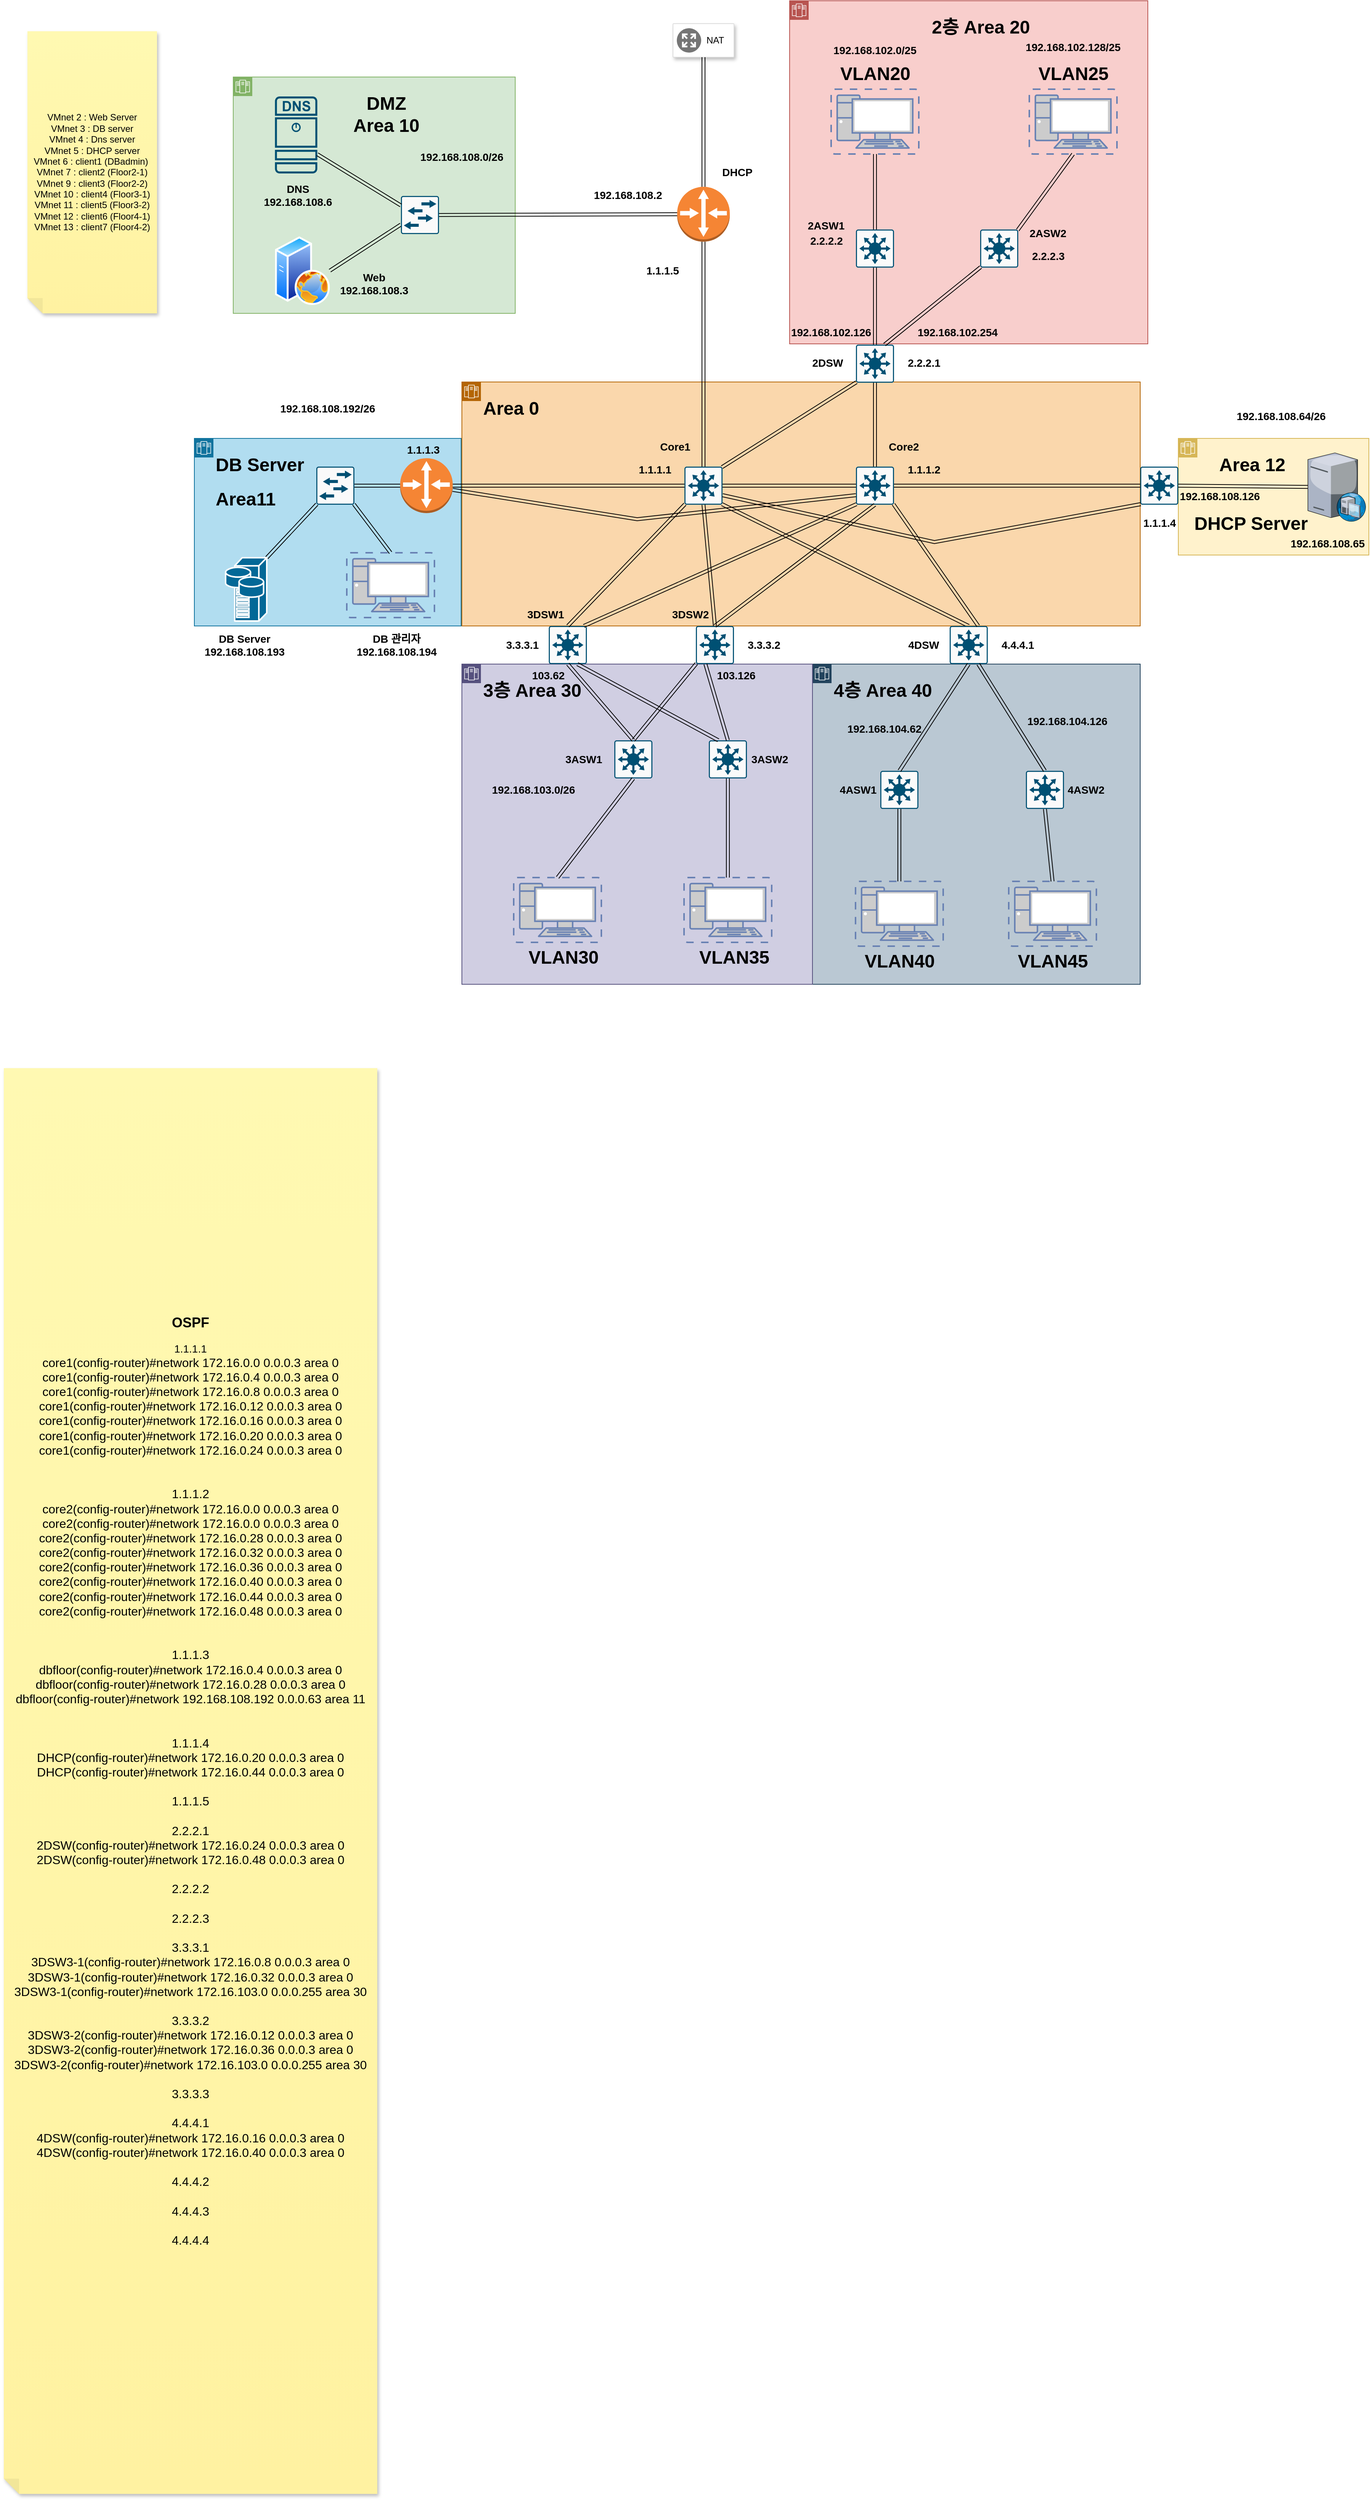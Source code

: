 <mxfile version="20.2.5" type="github">
  <diagram id="6a731a19-8d31-9384-78a2-239565b7b9f0" name="Page-1">
    <mxGraphModel dx="2489" dy="2003" grid="1" gridSize="10" guides="1" tooltips="1" connect="1" arrows="1" fold="1" page="1" pageScale="1" pageWidth="827" pageHeight="1169" background="none" math="0" shadow="0">
      <root>
        <mxCell id="0" />
        <mxCell id="1" parent="0" />
        <mxCell id="jIkq9byRrZrJ422dzcRX-2403" value="&lt;h1&gt;&amp;nbsp; &amp;nbsp; Area 12&lt;/h1&gt;" style="shape=mxgraph.ibm.box;prType=zone;fontStyle=0;verticalAlign=top;align=left;spacingLeft=32;spacingTop=4;fillColor=#fff2cc;rounded=0;whiteSpace=wrap;html=1;strokeColor=#d6b656;strokeWidth=1;dashed=0;container=1;spacing=-4;collapsible=0;expand=0;recursiveResize=0;" parent="1" vertex="1">
          <mxGeometry x="1530" y="494" width="250" height="153" as="geometry" />
        </mxCell>
        <mxCell id="jIkq9byRrZrJ422dzcRX-2371" value="" style="verticalLabelPosition=bottom;sketch=0;aspect=fixed;html=1;verticalAlign=top;strokeColor=none;align=center;outlineConnect=0;shape=mxgraph.citrix.dhcp_server;" parent="jIkq9byRrZrJ422dzcRX-2403" vertex="1">
          <mxGeometry x="170" y="19" width="76" height="90" as="geometry" />
        </mxCell>
        <mxCell id="jIkq9byRrZrJ422dzcRX-2415" value="DHCP Server" style="text;strokeColor=none;fillColor=none;html=1;fontSize=24;fontStyle=1;verticalAlign=middle;align=center;" parent="jIkq9byRrZrJ422dzcRX-2403" vertex="1">
          <mxGeometry x="10" y="92" width="170" height="40" as="geometry" />
        </mxCell>
        <mxCell id="jIkq9byRrZrJ422dzcRX-2454" value="&lt;b&gt;&lt;font style=&quot;font-size: 14px;&quot;&gt;192.168.108.65&lt;/font&gt;&lt;/b&gt;" style="text;html=1;strokeColor=none;fillColor=none;align=center;verticalAlign=middle;whiteSpace=wrap;rounded=0;" parent="jIkq9byRrZrJ422dzcRX-2403" vertex="1">
          <mxGeometry x="146" y="123" width="100" height="30" as="geometry" />
        </mxCell>
        <mxCell id="jIkq9byRrZrJ422dzcRX-2463" value="&lt;b&gt;&lt;font style=&quot;font-size: 14px;&quot;&gt;192.168.108.126&lt;/font&gt;&lt;/b&gt;" style="text;html=1;strokeColor=none;fillColor=none;align=center;verticalAlign=middle;whiteSpace=wrap;rounded=0;" parent="jIkq9byRrZrJ422dzcRX-2403" vertex="1">
          <mxGeometry y="61" width="108.5" height="30" as="geometry" />
        </mxCell>
        <mxCell id="jIkq9byRrZrJ422dzcRX-2401" value="&lt;h1&gt;Area 0&lt;/h1&gt;" style="shape=mxgraph.ibm.box;prType=zone;fontStyle=0;verticalAlign=top;align=left;spacingLeft=32;spacingTop=4;fillColor=#fad7ac;rounded=0;whiteSpace=wrap;html=1;strokeWidth=1;dashed=0;container=1;spacing=-4;collapsible=0;expand=0;recursiveResize=0;strokeColor=#b46504;" parent="1" vertex="1">
          <mxGeometry x="590" y="420" width="890" height="320" as="geometry" />
        </mxCell>
        <mxCell id="jIkq9byRrZrJ422dzcRX-2330" value="" style="sketch=0;points=[[0.015,0.015,0],[0.985,0.015,0],[0.985,0.985,0],[0.015,0.985,0],[0.25,0,0],[0.5,0,0],[0.75,0,0],[1,0.25,0],[1,0.5,0],[1,0.75,0],[0.75,1,0],[0.5,1,0],[0.25,1,0],[0,0.75,0],[0,0.5,0],[0,0.25,0]];verticalLabelPosition=bottom;html=1;verticalAlign=top;aspect=fixed;align=center;pointerEvents=1;shape=mxgraph.cisco19.rect;prIcon=l3_switch;fillColor=#FAFAFA;strokeColor=#005073;" parent="jIkq9byRrZrJ422dzcRX-2401" vertex="1">
          <mxGeometry x="517" y="111" width="50" height="50" as="geometry" />
        </mxCell>
        <mxCell id="jIkq9byRrZrJ422dzcRX-2329" value="" style="sketch=0;points=[[0.015,0.015,0],[0.985,0.015,0],[0.985,0.985,0],[0.015,0.985,0],[0.25,0,0],[0.5,0,0],[0.75,0,0],[1,0.25,0],[1,0.5,0],[1,0.75,0],[0.75,1,0],[0.5,1,0],[0.25,1,0],[0,0.75,0],[0,0.5,0],[0,0.25,0]];verticalLabelPosition=bottom;html=1;verticalAlign=top;aspect=fixed;align=center;pointerEvents=1;shape=mxgraph.cisco19.rect;prIcon=l3_switch;fillColor=#FAFAFA;strokeColor=#005073;" parent="jIkq9byRrZrJ422dzcRX-2401" vertex="1">
          <mxGeometry x="292" y="111" width="50" height="50" as="geometry" />
        </mxCell>
        <mxCell id="jIkq9byRrZrJ422dzcRX-2344" value="" style="shape=link;html=1;rounded=0;exitX=1;exitY=0.5;exitDx=0;exitDy=0;exitPerimeter=0;entryX=0;entryY=0.5;entryDx=0;entryDy=0;entryPerimeter=0;" parent="jIkq9byRrZrJ422dzcRX-2401" source="jIkq9byRrZrJ422dzcRX-2329" target="jIkq9byRrZrJ422dzcRX-2330" edge="1">
          <mxGeometry width="100" relative="1" as="geometry">
            <mxPoint x="347.5" y="-20" as="sourcePoint" />
            <mxPoint x="348" y="-107.0" as="targetPoint" />
          </mxGeometry>
        </mxCell>
        <mxCell id="iJk9jmBaomr-SxnrDH5_-5" value="&lt;b&gt;&lt;font style=&quot;font-size: 14px;&quot;&gt;1.1.1.1&lt;/font&gt;&lt;/b&gt;" style="text;html=1;strokeColor=none;fillColor=none;align=center;verticalAlign=middle;whiteSpace=wrap;rounded=0;" parent="jIkq9byRrZrJ422dzcRX-2401" vertex="1">
          <mxGeometry x="213.5" y="100" width="78.5" height="30" as="geometry" />
        </mxCell>
        <mxCell id="iJk9jmBaomr-SxnrDH5_-6" value="&lt;span style=&quot;font-size: 14px;&quot;&gt;&lt;b&gt;1.1.1.2&lt;/b&gt;&lt;/span&gt;" style="text;html=1;strokeColor=none;fillColor=none;align=center;verticalAlign=middle;whiteSpace=wrap;rounded=0;" parent="jIkq9byRrZrJ422dzcRX-2401" vertex="1">
          <mxGeometry x="567" y="100" width="78.5" height="30" as="geometry" />
        </mxCell>
        <mxCell id="iJk9jmBaomr-SxnrDH5_-45" value="&lt;b&gt;&lt;font style=&quot;font-size: 14px;&quot;&gt;Core1&lt;/font&gt;&lt;/b&gt;" style="text;html=1;strokeColor=none;fillColor=none;align=center;verticalAlign=middle;whiteSpace=wrap;rounded=0;" parent="jIkq9byRrZrJ422dzcRX-2401" vertex="1">
          <mxGeometry x="250" y="70" width="60" height="30" as="geometry" />
        </mxCell>
        <mxCell id="iJk9jmBaomr-SxnrDH5_-46" value="&lt;b&gt;&lt;font style=&quot;font-size: 14px;&quot;&gt;Core2&lt;/font&gt;&lt;/b&gt;" style="text;html=1;strokeColor=none;fillColor=none;align=center;verticalAlign=middle;whiteSpace=wrap;rounded=0;" parent="jIkq9byRrZrJ422dzcRX-2401" vertex="1">
          <mxGeometry x="550" y="70" width="60" height="30" as="geometry" />
        </mxCell>
        <mxCell id="iJk9jmBaomr-SxnrDH5_-42" value="&lt;b&gt;&lt;font style=&quot;font-size: 14px;&quot;&gt;3DSW1&lt;/font&gt;&lt;/b&gt;" style="text;html=1;strokeColor=none;fillColor=none;align=center;verticalAlign=middle;whiteSpace=wrap;rounded=0;" parent="jIkq9byRrZrJ422dzcRX-2401" vertex="1">
          <mxGeometry x="80" y="290" width="60" height="30" as="geometry" />
        </mxCell>
        <mxCell id="iJk9jmBaomr-SxnrDH5_-43" value="&lt;b&gt;&lt;font style=&quot;font-size: 14px;&quot;&gt;3DSW2&lt;/font&gt;&lt;/b&gt;" style="text;html=1;strokeColor=none;fillColor=none;align=center;verticalAlign=middle;whiteSpace=wrap;rounded=0;" parent="jIkq9byRrZrJ422dzcRX-2401" vertex="1">
          <mxGeometry x="270" y="290" width="60" height="30" as="geometry" />
        </mxCell>
        <mxCell id="jIkq9byRrZrJ422dzcRX-2398" value="&lt;h1&gt;4층 Area 40&lt;/h1&gt;" style="shape=mxgraph.ibm.box;prType=zone;fontStyle=0;verticalAlign=top;align=left;spacingLeft=32;spacingTop=4;fillColor=#bac8d3;rounded=0;whiteSpace=wrap;html=1;strokeColor=#23445d;strokeWidth=1;dashed=0;container=1;spacing=-4;collapsible=0;expand=0;recursiveResize=0;" parent="1" vertex="1">
          <mxGeometry x="1050" y="790" width="430" height="420" as="geometry" />
        </mxCell>
        <mxCell id="jIkq9byRrZrJ422dzcRX-2384" value="" style="shape=link;html=1;rounded=0;exitX=0.5;exitY=1;exitDx=0;exitDy=0;exitPerimeter=0;entryX=0.5;entryY=0;entryDx=0;entryDy=0;entryPerimeter=0;" parent="jIkq9byRrZrJ422dzcRX-2398" source="jIkq9byRrZrJ422dzcRX-2443" target="jIkq9byRrZrJ422dzcRX-2422" edge="1">
          <mxGeometry width="100" relative="1" as="geometry">
            <mxPoint x="114.0" y="245.0" as="sourcePoint" />
            <mxPoint x="107.594" y="279" as="targetPoint" />
          </mxGeometry>
        </mxCell>
        <mxCell id="jIkq9byRrZrJ422dzcRX-2388" value="" style="shape=link;html=1;rounded=0;exitX=0.5;exitY=1;exitDx=0;exitDy=0;exitPerimeter=0;entryX=0.5;entryY=0;entryDx=0;entryDy=0;entryPerimeter=0;" parent="jIkq9byRrZrJ422dzcRX-2398" source="jIkq9byRrZrJ422dzcRX-2444" target="jIkq9byRrZrJ422dzcRX-2424" edge="1">
          <mxGeometry width="100" relative="1" as="geometry">
            <mxPoint x="315" y="245.0" as="sourcePoint" />
            <mxPoint x="326.826" y="279" as="targetPoint" />
          </mxGeometry>
        </mxCell>
        <mxCell id="jIkq9byRrZrJ422dzcRX-2411" value="VLAN40" style="text;strokeColor=none;fillColor=none;html=1;fontSize=24;fontStyle=1;verticalAlign=middle;align=center;" parent="jIkq9byRrZrJ422dzcRX-2398" vertex="1">
          <mxGeometry x="64" y="370" width="100" height="40" as="geometry" />
        </mxCell>
        <mxCell id="jIkq9byRrZrJ422dzcRX-2412" value="VLAN45" style="text;strokeColor=none;fillColor=none;html=1;fontSize=24;fontStyle=1;verticalAlign=middle;align=center;" parent="jIkq9byRrZrJ422dzcRX-2398" vertex="1">
          <mxGeometry x="265" y="370" width="100" height="40" as="geometry" />
        </mxCell>
        <mxCell id="jIkq9byRrZrJ422dzcRX-2422" value="" style="fontColor=#0066CC;verticalAlign=top;verticalLabelPosition=bottom;labelPosition=center;align=center;html=1;outlineConnect=0;fillColor=#CCCCCC;strokeColor=#6881B3;gradientColor=none;gradientDirection=north;strokeWidth=2;shape=mxgraph.networks.virtual_pc;fontSize=14;" parent="jIkq9byRrZrJ422dzcRX-2398" vertex="1">
          <mxGeometry x="56.5" y="285" width="115" height="85" as="geometry" />
        </mxCell>
        <mxCell id="jIkq9byRrZrJ422dzcRX-2424" value="" style="fontColor=#0066CC;verticalAlign=top;verticalLabelPosition=bottom;labelPosition=center;align=center;html=1;outlineConnect=0;fillColor=#CCCCCC;strokeColor=#6881B3;gradientColor=none;gradientDirection=north;strokeWidth=2;shape=mxgraph.networks.virtual_pc;fontSize=14;" parent="jIkq9byRrZrJ422dzcRX-2398" vertex="1">
          <mxGeometry x="257.5" y="285" width="115" height="85" as="geometry" />
        </mxCell>
        <mxCell id="jIkq9byRrZrJ422dzcRX-2443" value="" style="sketch=0;points=[[0.015,0.015,0],[0.985,0.015,0],[0.985,0.985,0],[0.015,0.985,0],[0.25,0,0],[0.5,0,0],[0.75,0,0],[1,0.25,0],[1,0.5,0],[1,0.75,0],[0.75,1,0],[0.5,1,0],[0.25,1,0],[0,0.75,0],[0,0.5,0],[0,0.25,0]];verticalLabelPosition=bottom;html=1;verticalAlign=top;aspect=fixed;align=center;pointerEvents=1;shape=mxgraph.cisco19.rect;prIcon=l3_switch;fillColor=#FAFAFA;strokeColor=#005073;" parent="jIkq9byRrZrJ422dzcRX-2398" vertex="1">
          <mxGeometry x="89" y="140" width="50" height="50" as="geometry" />
        </mxCell>
        <mxCell id="jIkq9byRrZrJ422dzcRX-2444" value="" style="sketch=0;points=[[0.015,0.015,0],[0.985,0.015,0],[0.985,0.985,0],[0.015,0.985,0],[0.25,0,0],[0.5,0,0],[0.75,0,0],[1,0.25,0],[1,0.5,0],[1,0.75,0],[0.75,1,0],[0.5,1,0],[0.25,1,0],[0,0.75,0],[0,0.5,0],[0,0.25,0]];verticalLabelPosition=bottom;html=1;verticalAlign=top;aspect=fixed;align=center;pointerEvents=1;shape=mxgraph.cisco19.rect;prIcon=l3_switch;fillColor=#FAFAFA;strokeColor=#005073;" parent="jIkq9byRrZrJ422dzcRX-2398" vertex="1">
          <mxGeometry x="280" y="140" width="50" height="50" as="geometry" />
        </mxCell>
        <mxCell id="jIkq9byRrZrJ422dzcRX-2457" value="&lt;b&gt;&lt;font style=&quot;font-size: 14px;&quot;&gt;192.168.104.62&lt;/font&gt;&lt;/b&gt;" style="text;html=1;strokeColor=none;fillColor=none;align=center;verticalAlign=middle;whiteSpace=wrap;rounded=0;" parent="jIkq9byRrZrJ422dzcRX-2398" vertex="1">
          <mxGeometry x="40" y="70" width="108.5" height="30" as="geometry" />
        </mxCell>
        <mxCell id="jIkq9byRrZrJ422dzcRX-2458" value="&lt;b&gt;&lt;font style=&quot;font-size: 14px;&quot;&gt;192.168.104.126&lt;/font&gt;&lt;/b&gt;" style="text;html=1;strokeColor=none;fillColor=none;align=center;verticalAlign=middle;whiteSpace=wrap;rounded=0;" parent="jIkq9byRrZrJ422dzcRX-2398" vertex="1">
          <mxGeometry x="280" y="60" width="108.5" height="30" as="geometry" />
        </mxCell>
        <mxCell id="iJk9jmBaomr-SxnrDH5_-37" value="&lt;b&gt;&lt;font style=&quot;font-size: 14px;&quot;&gt;4ASW1&lt;/font&gt;&lt;/b&gt;" style="text;html=1;strokeColor=none;fillColor=none;align=center;verticalAlign=middle;whiteSpace=wrap;rounded=0;" parent="jIkq9byRrZrJ422dzcRX-2398" vertex="1">
          <mxGeometry x="30" y="150" width="60" height="30" as="geometry" />
        </mxCell>
        <mxCell id="iJk9jmBaomr-SxnrDH5_-38" value="&lt;b&gt;&lt;font style=&quot;font-size: 14px;&quot;&gt;4ASW2&lt;/font&gt;&lt;/b&gt;" style="text;html=1;strokeColor=none;fillColor=none;align=center;verticalAlign=middle;whiteSpace=wrap;rounded=0;" parent="jIkq9byRrZrJ422dzcRX-2398" vertex="1">
          <mxGeometry x="328.5" y="150" width="60" height="30" as="geometry" />
        </mxCell>
        <mxCell id="jIkq9byRrZrJ422dzcRX-2396" value="&lt;h1&gt;DB Server&amp;nbsp;&lt;/h1&gt;&lt;h1&gt;Area11&lt;/h1&gt;" style="shape=mxgraph.ibm.box;prType=zone;fontStyle=0;verticalAlign=top;align=left;spacingLeft=32;spacingTop=4;fillColor=#b1ddf0;rounded=0;whiteSpace=wrap;html=1;strokeColor=#10739e;strokeWidth=1;dashed=0;container=1;spacing=-4;collapsible=0;expand=0;recursiveResize=0;" parent="1" vertex="1">
          <mxGeometry x="239" y="494" width="350" height="246" as="geometry" />
        </mxCell>
        <mxCell id="jIkq9byRrZrJ422dzcRX-2379" value="" style="sketch=0;points=[[0.015,0.015,0],[0.985,0.015,0],[0.985,0.985,0],[0.015,0.985,0],[0.25,0,0],[0.5,0,0],[0.75,0,0],[1,0.25,0],[1,0.5,0],[1,0.75,0],[0.75,1,0],[0.5,1,0],[0.25,1,0],[0,0.75,0],[0,0.5,0],[0,0.25,0]];verticalLabelPosition=bottom;html=1;verticalAlign=top;aspect=fixed;align=center;pointerEvents=1;shape=mxgraph.cisco19.rect;prIcon=l2_switch;fillColor=#FAFAFA;strokeColor=#005073;" parent="jIkq9byRrZrJ422dzcRX-2396" vertex="1">
          <mxGeometry x="160" y="37" width="50" height="50" as="geometry" />
        </mxCell>
        <mxCell id="jIkq9byRrZrJ422dzcRX-2370" value="" style="shape=link;html=1;rounded=0;exitX=0.5;exitY=0;exitDx=0;exitDy=0;exitPerimeter=0;entryX=0.985;entryY=0.985;entryDx=0;entryDy=0;entryPerimeter=0;" parent="jIkq9byRrZrJ422dzcRX-2396" source="jIkq9byRrZrJ422dzcRX-2419" target="jIkq9byRrZrJ422dzcRX-2379" edge="1">
          <mxGeometry width="100" relative="1" as="geometry">
            <mxPoint x="259" y="147" as="sourcePoint" />
            <mxPoint x="222.647" y="87" as="targetPoint" />
          </mxGeometry>
        </mxCell>
        <mxCell id="jIkq9byRrZrJ422dzcRX-2417" value="" style="outlineConnect=0;dashed=0;verticalLabelPosition=bottom;verticalAlign=top;align=center;html=1;shape=mxgraph.aws3.router;fillColor=#F58534;gradientColor=none;fontSize=14;" parent="jIkq9byRrZrJ422dzcRX-2396" vertex="1">
          <mxGeometry x="270" y="26" width="69" height="72" as="geometry" />
        </mxCell>
        <mxCell id="jIkq9byRrZrJ422dzcRX-2418" value="" style="shape=link;html=1;rounded=0;fontSize=14;exitX=1;exitY=0.5;exitDx=0;exitDy=0;exitPerimeter=0;entryX=0;entryY=0.5;entryDx=0;entryDy=0;entryPerimeter=0;" parent="jIkq9byRrZrJ422dzcRX-2396" source="jIkq9byRrZrJ422dzcRX-2379" target="jIkq9byRrZrJ422dzcRX-2417" edge="1">
          <mxGeometry width="100" relative="1" as="geometry">
            <mxPoint x="200" y="74" as="sourcePoint" />
            <mxPoint x="300" y="74" as="targetPoint" />
          </mxGeometry>
        </mxCell>
        <mxCell id="jIkq9byRrZrJ422dzcRX-2419" value="" style="fontColor=#0066CC;verticalAlign=top;verticalLabelPosition=bottom;labelPosition=center;align=center;html=1;outlineConnect=0;fillColor=#CCCCCC;strokeColor=#6881B3;gradientColor=none;gradientDirection=north;strokeWidth=2;shape=mxgraph.networks.virtual_pc;fontSize=14;" parent="jIkq9byRrZrJ422dzcRX-2396" vertex="1">
          <mxGeometry x="200" y="150" width="115" height="85" as="geometry" />
        </mxCell>
        <mxCell id="iJk9jmBaomr-SxnrDH5_-18" value="&lt;span style=&quot;font-size: 14px;&quot;&gt;&lt;b&gt;1.1.1.3&lt;/b&gt;&lt;/span&gt;" style="text;html=1;strokeColor=none;fillColor=none;align=center;verticalAlign=middle;whiteSpace=wrap;rounded=0;" parent="jIkq9byRrZrJ422dzcRX-2396" vertex="1">
          <mxGeometry x="260.5" width="78.5" height="30" as="geometry" />
        </mxCell>
        <mxCell id="jIkq9byRrZrJ422dzcRX-2395" value="&lt;h1&gt;3층 Area 30&lt;/h1&gt;" style="shape=mxgraph.ibm.box;prType=zone;fontStyle=0;verticalAlign=top;align=left;spacingLeft=32;spacingTop=4;fillColor=#d0cee2;rounded=0;whiteSpace=wrap;html=1;strokeColor=#56517e;strokeWidth=1;dashed=0;container=1;spacing=-4;collapsible=0;expand=0;recursiveResize=0;" parent="1" vertex="1">
          <mxGeometry x="590" y="790" width="460" height="420" as="geometry" />
        </mxCell>
        <mxCell id="jIkq9byRrZrJ422dzcRX-2409" value="VLAN30" style="text;strokeColor=none;fillColor=none;html=1;fontSize=24;fontStyle=1;verticalAlign=middle;align=center;" parent="jIkq9byRrZrJ422dzcRX-2395" vertex="1">
          <mxGeometry x="83" y="365" width="100" height="40" as="geometry" />
        </mxCell>
        <mxCell id="jIkq9byRrZrJ422dzcRX-2420" value="" style="fontColor=#0066CC;verticalAlign=top;verticalLabelPosition=bottom;labelPosition=center;align=center;html=1;outlineConnect=0;fillColor=#CCCCCC;strokeColor=#6881B3;gradientColor=none;gradientDirection=north;strokeWidth=2;shape=mxgraph.networks.virtual_pc;fontSize=14;" parent="jIkq9byRrZrJ422dzcRX-2395" vertex="1">
          <mxGeometry x="68" y="280" width="115" height="85" as="geometry" />
        </mxCell>
        <mxCell id="jIkq9byRrZrJ422dzcRX-2421" value="" style="fontColor=#0066CC;verticalAlign=top;verticalLabelPosition=bottom;labelPosition=center;align=center;html=1;outlineConnect=0;fillColor=#CCCCCC;strokeColor=#6881B3;gradientColor=none;gradientDirection=north;strokeWidth=2;shape=mxgraph.networks.virtual_pc;fontSize=14;" parent="jIkq9byRrZrJ422dzcRX-2395" vertex="1">
          <mxGeometry x="291.5" y="280" width="115" height="85" as="geometry" />
        </mxCell>
        <mxCell id="iJk9jmBaomr-SxnrDH5_-27" value="" style="sketch=0;points=[[0.015,0.015,0],[0.985,0.015,0],[0.985,0.985,0],[0.015,0.985,0],[0.25,0,0],[0.5,0,0],[0.75,0,0],[1,0.25,0],[1,0.5,0],[1,0.75,0],[0.75,1,0],[0.5,1,0],[0.25,1,0],[0,0.75,0],[0,0.5,0],[0,0.25,0]];verticalLabelPosition=bottom;html=1;verticalAlign=top;aspect=fixed;align=center;pointerEvents=1;shape=mxgraph.cisco19.rect;prIcon=l3_switch;fillColor=#FAFAFA;strokeColor=#005073;" parent="jIkq9byRrZrJ422dzcRX-2395" vertex="1">
          <mxGeometry x="324" y="100" width="50" height="50" as="geometry" />
        </mxCell>
        <mxCell id="iJk9jmBaomr-SxnrDH5_-26" value="" style="sketch=0;points=[[0.015,0.015,0],[0.985,0.015,0],[0.985,0.985,0],[0.015,0.985,0],[0.25,0,0],[0.5,0,0],[0.75,0,0],[1,0.25,0],[1,0.5,0],[1,0.75,0],[0.75,1,0],[0.5,1,0],[0.25,1,0],[0,0.75,0],[0,0.5,0],[0,0.25,0]];verticalLabelPosition=bottom;html=1;verticalAlign=top;aspect=fixed;align=center;pointerEvents=1;shape=mxgraph.cisco19.rect;prIcon=l3_switch;fillColor=#FAFAFA;strokeColor=#005073;" parent="jIkq9byRrZrJ422dzcRX-2395" vertex="1">
          <mxGeometry x="200" y="100" width="50" height="50" as="geometry" />
        </mxCell>
        <mxCell id="jIkq9byRrZrJ422dzcRX-2359" value="" style="shape=link;html=1;rounded=0;exitX=0.5;exitY=0;exitDx=0;exitDy=0;exitPerimeter=0;entryX=0.5;entryY=1;entryDx=0;entryDy=0;entryPerimeter=0;" parent="jIkq9byRrZrJ422dzcRX-2395" source="jIkq9byRrZrJ422dzcRX-2420" target="iJk9jmBaomr-SxnrDH5_-26" edge="1">
          <mxGeometry width="100" relative="1" as="geometry">
            <mxPoint x="126" y="290" as="sourcePoint" />
            <mxPoint x="225" y="109" as="targetPoint" />
          </mxGeometry>
        </mxCell>
        <mxCell id="jIkq9byRrZrJ422dzcRX-2360" value="" style="shape=link;html=1;rounded=0;exitX=0.5;exitY=1;exitDx=0;exitDy=0;exitPerimeter=0;entryX=0.5;entryY=0;entryDx=0;entryDy=0;entryPerimeter=0;" parent="jIkq9byRrZrJ422dzcRX-2395" source="iJk9jmBaomr-SxnrDH5_-27" target="jIkq9byRrZrJ422dzcRX-2421" edge="1">
          <mxGeometry width="100" relative="1" as="geometry">
            <mxPoint x="273.25" y="109.25" as="sourcePoint" />
            <mxPoint x="349" y="279" as="targetPoint" />
          </mxGeometry>
        </mxCell>
        <mxCell id="iJk9jmBaomr-SxnrDH5_-34" value="VLAN35" style="text;strokeColor=none;fillColor=none;html=1;fontSize=24;fontStyle=1;verticalAlign=middle;align=center;" parent="jIkq9byRrZrJ422dzcRX-2395" vertex="1">
          <mxGeometry x="306.5" y="365" width="100" height="40" as="geometry" />
        </mxCell>
        <mxCell id="iJk9jmBaomr-SxnrDH5_-35" value="&lt;b&gt;&lt;font style=&quot;font-size: 14px;&quot;&gt;3ASW1&lt;/font&gt;&lt;/b&gt;" style="text;html=1;strokeColor=none;fillColor=none;align=center;verticalAlign=middle;whiteSpace=wrap;rounded=0;" parent="jIkq9byRrZrJ422dzcRX-2395" vertex="1">
          <mxGeometry x="130" y="110" width="60" height="30" as="geometry" />
        </mxCell>
        <mxCell id="iJk9jmBaomr-SxnrDH5_-36" value="&lt;b&gt;&lt;font style=&quot;font-size: 14px;&quot;&gt;3ASW2&lt;/font&gt;&lt;/b&gt;" style="text;html=1;strokeColor=none;fillColor=none;align=center;verticalAlign=middle;whiteSpace=wrap;rounded=0;" parent="jIkq9byRrZrJ422dzcRX-2395" vertex="1">
          <mxGeometry x="374" y="110" width="60" height="30" as="geometry" />
        </mxCell>
        <mxCell id="iJk9jmBaomr-SxnrDH5_-47" value="&lt;b&gt;&lt;font style=&quot;font-size: 14px;&quot;&gt;192.168.103.0/26&lt;/font&gt;&lt;/b&gt;" style="text;html=1;strokeColor=none;fillColor=none;align=center;verticalAlign=middle;whiteSpace=wrap;rounded=0;" parent="jIkq9byRrZrJ422dzcRX-2395" vertex="1">
          <mxGeometry x="40" y="150" width="107.5" height="30" as="geometry" />
        </mxCell>
        <mxCell id="iJk9jmBaomr-SxnrDH5_-48" value="&lt;b&gt;&lt;font style=&quot;font-size: 14px;&quot;&gt;103.126&lt;/font&gt;&lt;/b&gt;" style="text;html=1;strokeColor=none;fillColor=none;align=center;verticalAlign=middle;whiteSpace=wrap;rounded=0;" parent="jIkq9byRrZrJ422dzcRX-2395" vertex="1">
          <mxGeometry x="330" width="60" height="30" as="geometry" />
        </mxCell>
        <mxCell id="L66bLBJ2XIB_75EJAJV2-5" value="&lt;b&gt;&lt;font style=&quot;font-size: 14px;&quot;&gt;103.62&lt;/font&gt;&lt;/b&gt;" style="text;html=1;strokeColor=none;fillColor=none;align=center;verticalAlign=middle;whiteSpace=wrap;rounded=0;" parent="jIkq9byRrZrJ422dzcRX-2395" vertex="1">
          <mxGeometry x="90" width="46.75" height="30" as="geometry" />
        </mxCell>
        <mxCell id="jIkq9byRrZrJ422dzcRX-2394" value="&lt;h1&gt;2층 Area 20&lt;/h1&gt;" style="shape=mxgraph.ibm.box;prType=zone;fontStyle=0;verticalAlign=top;align=center;spacingLeft=32;spacingTop=4;fillColor=#f8cecc;rounded=0;whiteSpace=wrap;html=1;strokeColor=#b85450;strokeWidth=1;dashed=0;container=1;spacing=-4;collapsible=0;expand=0;recursiveResize=0;" parent="1" vertex="1">
          <mxGeometry x="1020" y="-80" width="470" height="450" as="geometry" />
        </mxCell>
        <mxCell id="jIkq9byRrZrJ422dzcRX-2405" value="VLAN20" style="text;strokeColor=none;fillColor=none;html=1;fontSize=24;fontStyle=1;verticalAlign=middle;align=center;" parent="jIkq9byRrZrJ422dzcRX-2394" vertex="1">
          <mxGeometry x="62" y="76" width="100" height="40" as="geometry" />
        </mxCell>
        <mxCell id="jIkq9byRrZrJ422dzcRX-2408" value="VLAN25" style="text;strokeColor=none;fillColor=none;html=1;fontSize=24;fontStyle=1;verticalAlign=middle;align=center;" parent="jIkq9byRrZrJ422dzcRX-2394" vertex="1">
          <mxGeometry x="322" y="76" width="100" height="40" as="geometry" />
        </mxCell>
        <mxCell id="jIkq9byRrZrJ422dzcRX-2425" value="" style="fontColor=#0066CC;verticalAlign=top;verticalLabelPosition=bottom;labelPosition=center;align=center;html=1;outlineConnect=0;fillColor=#CCCCCC;strokeColor=#6881B3;gradientColor=none;gradientDirection=north;strokeWidth=2;shape=mxgraph.networks.virtual_pc;fontSize=14;" parent="jIkq9byRrZrJ422dzcRX-2394" vertex="1">
          <mxGeometry x="54.5" y="116" width="115" height="85" as="geometry" />
        </mxCell>
        <mxCell id="jIkq9byRrZrJ422dzcRX-2428" value="" style="fontColor=#0066CC;verticalAlign=top;verticalLabelPosition=bottom;labelPosition=center;align=center;html=1;outlineConnect=0;fillColor=#CCCCCC;strokeColor=#6881B3;gradientColor=none;gradientDirection=north;strokeWidth=2;shape=mxgraph.networks.virtual_pc;fontSize=14;" parent="jIkq9byRrZrJ422dzcRX-2394" vertex="1">
          <mxGeometry x="314.5" y="116" width="115" height="85" as="geometry" />
        </mxCell>
        <mxCell id="jIkq9byRrZrJ422dzcRX-2438" value="" style="sketch=0;points=[[0.015,0.015,0],[0.985,0.015,0],[0.985,0.985,0],[0.015,0.985,0],[0.25,0,0],[0.5,0,0],[0.75,0,0],[1,0.25,0],[1,0.5,0],[1,0.75,0],[0.75,1,0],[0.5,1,0],[0.25,1,0],[0,0.75,0],[0,0.5,0],[0,0.25,0]];verticalLabelPosition=bottom;html=1;verticalAlign=top;aspect=fixed;align=center;pointerEvents=1;shape=mxgraph.cisco19.rect;prIcon=l3_switch;fillColor=#FAFAFA;strokeColor=#005073;" parent="jIkq9byRrZrJ422dzcRX-2394" vertex="1">
          <mxGeometry x="87" y="300" width="50" height="50" as="geometry" />
        </mxCell>
        <mxCell id="jIkq9byRrZrJ422dzcRX-2439" value="" style="shape=link;html=1;rounded=0;exitX=0.5;exitY=0;exitDx=0;exitDy=0;exitPerimeter=0;entryX=0.5;entryY=0;entryDx=0;entryDy=0;entryPerimeter=0;endArrow=none;" parent="jIkq9byRrZrJ422dzcRX-2394" source="jIkq9byRrZrJ422dzcRX-2438" target="jIkq9byRrZrJ422dzcRX-2438" edge="1">
          <mxGeometry width="100" relative="1" as="geometry">
            <mxPoint x="112" y="451" as="sourcePoint" />
            <mxPoint x="112" y="201" as="targetPoint" />
          </mxGeometry>
        </mxCell>
        <mxCell id="jIkq9byRrZrJ422dzcRX-2440" value="" style="sketch=0;points=[[0.015,0.015,0],[0.985,0.015,0],[0.985,0.985,0],[0.015,0.985,0],[0.25,0,0],[0.5,0,0],[0.75,0,0],[1,0.25,0],[1,0.5,0],[1,0.75,0],[0.75,1,0],[0.5,1,0],[0.25,1,0],[0,0.75,0],[0,0.5,0],[0,0.25,0]];verticalLabelPosition=bottom;html=1;verticalAlign=top;aspect=fixed;align=center;pointerEvents=1;shape=mxgraph.cisco19.rect;prIcon=l3_switch;fillColor=#FAFAFA;strokeColor=#005073;" parent="jIkq9byRrZrJ422dzcRX-2394" vertex="1">
          <mxGeometry x="250" y="300" width="50" height="50" as="geometry" />
        </mxCell>
        <mxCell id="jIkq9byRrZrJ422dzcRX-2451" value="" style="shape=link;html=1;rounded=0;exitX=0.5;exitY=1;exitDx=0;exitDy=0;exitPerimeter=0;entryX=0.985;entryY=0.015;entryDx=0;entryDy=0;entryPerimeter=0;" parent="jIkq9byRrZrJ422dzcRX-2394" source="jIkq9byRrZrJ422dzcRX-2428" target="jIkq9byRrZrJ422dzcRX-2440" edge="1">
          <mxGeometry width="100" relative="1" as="geometry">
            <mxPoint x="339.5" y="310" as="sourcePoint" />
            <mxPoint x="349.5" y="270" as="targetPoint" />
          </mxGeometry>
        </mxCell>
        <mxCell id="jIkq9byRrZrJ422dzcRX-2453" value="" style="shape=link;html=1;rounded=0;exitX=0.5;exitY=1;exitDx=0;exitDy=0;exitPerimeter=0;entryX=0.5;entryY=0;entryDx=0;entryDy=0;entryPerimeter=0;" parent="jIkq9byRrZrJ422dzcRX-2394" source="jIkq9byRrZrJ422dzcRX-2425" target="jIkq9byRrZrJ422dzcRX-2438" edge="1">
          <mxGeometry width="100" relative="1" as="geometry">
            <mxPoint x="112" y="310" as="sourcePoint" />
            <mxPoint x="122" y="270" as="targetPoint" />
          </mxGeometry>
        </mxCell>
        <mxCell id="jIkq9byRrZrJ422dzcRX-2461" value="&lt;b&gt;&lt;font style=&quot;font-size: 14px;&quot;&gt;192.168.102.126&lt;/font&gt;&lt;/b&gt;" style="text;html=1;strokeColor=none;fillColor=none;align=center;verticalAlign=middle;whiteSpace=wrap;rounded=0;" parent="jIkq9byRrZrJ422dzcRX-2394" vertex="1">
          <mxGeometry y="420" width="108.5" height="30" as="geometry" />
        </mxCell>
        <mxCell id="jIkq9byRrZrJ422dzcRX-2462" value="&lt;b&gt;&lt;font style=&quot;font-size: 14px;&quot;&gt;192.168.102.254&lt;/font&gt;&lt;/b&gt;" style="text;html=1;strokeColor=none;fillColor=none;align=center;verticalAlign=middle;whiteSpace=wrap;rounded=0;" parent="jIkq9byRrZrJ422dzcRX-2394" vertex="1">
          <mxGeometry x="166" y="420" width="108.5" height="30" as="geometry" />
        </mxCell>
        <mxCell id="jIkq9byRrZrJ422dzcRX-2464" value="&lt;b&gt;&lt;font style=&quot;font-size: 14px;&quot;&gt;192.168.102.0/25&lt;/font&gt;&lt;/b&gt;" style="text;html=1;strokeColor=none;fillColor=none;align=center;verticalAlign=middle;whiteSpace=wrap;rounded=0;" parent="jIkq9byRrZrJ422dzcRX-2394" vertex="1">
          <mxGeometry x="47" y="50" width="130" height="30" as="geometry" />
        </mxCell>
        <mxCell id="jIkq9byRrZrJ422dzcRX-2465" value="&lt;b&gt;&lt;font style=&quot;font-size: 14px;&quot;&gt;192.168.102.128/25&lt;/font&gt;&lt;/b&gt;" style="text;html=1;strokeColor=none;fillColor=none;align=center;verticalAlign=middle;whiteSpace=wrap;rounded=0;" parent="jIkq9byRrZrJ422dzcRX-2394" vertex="1">
          <mxGeometry x="307" y="46" width="130" height="30" as="geometry" />
        </mxCell>
        <mxCell id="iJk9jmBaomr-SxnrDH5_-15" value="&lt;span style=&quot;font-size: 14px;&quot;&gt;&lt;b&gt;2.2.2.2&lt;/b&gt;&lt;/span&gt;" style="text;html=1;strokeColor=none;fillColor=none;align=center;verticalAlign=middle;whiteSpace=wrap;rounded=0;" parent="jIkq9byRrZrJ422dzcRX-2394" vertex="1">
          <mxGeometry x="8.5" y="300" width="78.5" height="30" as="geometry" />
        </mxCell>
        <mxCell id="iJk9jmBaomr-SxnrDH5_-16" value="&lt;span style=&quot;font-size: 14px;&quot;&gt;&lt;b&gt;2.2.2.3&lt;/b&gt;&lt;/span&gt;" style="text;html=1;strokeColor=none;fillColor=none;align=center;verticalAlign=middle;whiteSpace=wrap;rounded=0;" parent="jIkq9byRrZrJ422dzcRX-2394" vertex="1">
          <mxGeometry x="300" y="320" width="78.5" height="30" as="geometry" />
        </mxCell>
        <mxCell id="iJk9jmBaomr-SxnrDH5_-39" value="&lt;b&gt;&lt;font style=&quot;font-size: 14px;&quot;&gt;2ASW1&lt;/font&gt;&lt;/b&gt;" style="text;html=1;strokeColor=none;fillColor=none;align=center;verticalAlign=middle;whiteSpace=wrap;rounded=0;" parent="jIkq9byRrZrJ422dzcRX-2394" vertex="1">
          <mxGeometry x="17.75" y="280" width="60" height="30" as="geometry" />
        </mxCell>
        <mxCell id="iJk9jmBaomr-SxnrDH5_-40" value="&lt;b&gt;&lt;font style=&quot;font-size: 14px;&quot;&gt;2ASW2&lt;/font&gt;&lt;/b&gt;" style="text;html=1;strokeColor=none;fillColor=none;align=center;verticalAlign=middle;whiteSpace=wrap;rounded=0;" parent="jIkq9byRrZrJ422dzcRX-2394" vertex="1">
          <mxGeometry x="309.25" y="290" width="60" height="30" as="geometry" />
        </mxCell>
        <mxCell id="jIkq9byRrZrJ422dzcRX-2393" value="&lt;h1&gt;DMZ&lt;br&gt;Area 10&lt;/h1&gt;" style="shape=mxgraph.ibm.box;prType=zone;fontStyle=0;verticalAlign=top;align=center;spacingLeft=32;spacingTop=4;fillColor=#d5e8d4;rounded=0;whiteSpace=wrap;html=1;strokeColor=#82b366;strokeWidth=1;dashed=0;container=1;spacing=-4;collapsible=0;expand=0;recursiveResize=0;" parent="1" vertex="1">
          <mxGeometry x="290" y="20" width="370" height="310" as="geometry" />
        </mxCell>
        <mxCell id="jIkq9byRrZrJ422dzcRX-2406" value="&lt;b&gt;&lt;font style=&quot;font-size: 14px;&quot;&gt;DNS&lt;br&gt;192.168.108.6&lt;/font&gt;&lt;/b&gt;" style="text;html=1;strokeColor=none;fillColor=none;align=center;verticalAlign=middle;whiteSpace=wrap;rounded=0;" parent="jIkq9byRrZrJ422dzcRX-2393" vertex="1">
          <mxGeometry x="35" y="140" width="100" height="30" as="geometry" />
        </mxCell>
        <mxCell id="jIkq9byRrZrJ422dzcRX-2407" value="&lt;b&gt;&lt;font style=&quot;font-size: 14px;&quot;&gt;Web&lt;br&gt;192.168.108.3&lt;/font&gt;&lt;/b&gt;" style="text;html=1;strokeColor=none;fillColor=none;align=center;verticalAlign=middle;whiteSpace=wrap;rounded=0;" parent="jIkq9byRrZrJ422dzcRX-2393" vertex="1">
          <mxGeometry x="135" y="256" width="100" height="30" as="geometry" />
        </mxCell>
        <mxCell id="iJk9jmBaomr-SxnrDH5_-3" value="&lt;b&gt;&lt;font style=&quot;font-size: 14px;&quot;&gt;192.168.108.0/26&lt;/font&gt;&lt;/b&gt;" style="text;html=1;strokeColor=none;fillColor=none;align=center;verticalAlign=middle;whiteSpace=wrap;rounded=0;" parent="jIkq9byRrZrJ422dzcRX-2393" vertex="1">
          <mxGeometry x="235" y="90" width="130" height="30" as="geometry" />
        </mxCell>
        <mxCell id="hcm6eaH3FYY5HeBmRg10-2257" value="&lt;font style=&quot;&quot;&gt;&lt;b style=&quot;&quot;&gt;&lt;font style=&quot;font-size: 18px;&quot;&gt;OSPF&lt;br&gt;&lt;/font&gt;&lt;/b&gt;&lt;br&gt;&lt;span style=&quot;font-size: 14px;&quot;&gt;1.1.1.1&lt;/span&gt;&lt;br&gt;&lt;/font&gt;&lt;div&gt;&lt;font size=&quot;3&quot;&gt;core1(config-router)#network 172.16.0.0 0.0.0.3 area 0&lt;/font&gt;&lt;/div&gt;&lt;div&gt;&lt;font size=&quot;3&quot;&gt;core1(config-router)#network 172.16.0.4 0.0.0.3 area 0&lt;/font&gt;&lt;/div&gt;&lt;div&gt;&lt;font size=&quot;3&quot;&gt;core1(config-router)#network 172.16.0.8 0.0.0.3 area 0&lt;/font&gt;&lt;/div&gt;&lt;div&gt;&lt;font size=&quot;3&quot;&gt;core1(config-router)#network 172.16.0.12 0.0.0.3 area 0&lt;/font&gt;&lt;/div&gt;&lt;div&gt;&lt;font size=&quot;3&quot;&gt;core1(config-router)#network 172.16.0.16 0.0.0.3 area 0&lt;/font&gt;&lt;/div&gt;&lt;div&gt;&lt;font size=&quot;3&quot;&gt;core1(config-router)#network 172.16.0.20 0.0.0.3 area 0&lt;/font&gt;&lt;/div&gt;&lt;div&gt;&lt;font size=&quot;3&quot;&gt;core1(config-router)#network 172.16.0.24 0.0.0.3 area 0&lt;/font&gt;&lt;/div&gt;&lt;div&gt;&lt;font size=&quot;3&quot;&gt;&lt;br&gt;&lt;/font&gt;&lt;/div&gt;&lt;font size=&quot;3&quot;&gt;&lt;br&gt;1.1.1.2&lt;br&gt;&lt;/font&gt;&lt;div&gt;&lt;font size=&quot;3&quot;&gt;core2(config-router)#network 172.16.0.0 0.0.0.3 area 0&lt;/font&gt;&lt;/div&gt;&lt;div&gt;&lt;font size=&quot;3&quot;&gt;core2(config-router)#network 172.16.0.0 0.0.0.3 area 0&lt;/font&gt;&lt;/div&gt;&lt;div&gt;&lt;font size=&quot;3&quot;&gt;core2(config-router)#network 172.16.0.28 0.0.0.3 area 0&lt;/font&gt;&lt;/div&gt;&lt;div&gt;&lt;font size=&quot;3&quot;&gt;core2(config-router)#network 172.16.0.32 0.0.0.3 area 0&lt;/font&gt;&lt;/div&gt;&lt;div&gt;&lt;font size=&quot;3&quot;&gt;core2(config-router)#network 172.16.0.36 0.0.0.3 area 0&lt;/font&gt;&lt;/div&gt;&lt;div&gt;&lt;font size=&quot;3&quot;&gt;core2(config-router)#network 172.16.0.40 0.0.0.3 area 0&lt;/font&gt;&lt;/div&gt;&lt;div&gt;&lt;font size=&quot;3&quot;&gt;core2(config-router)#network 172.16.0.44 0.0.0.3 area 0&lt;/font&gt;&lt;/div&gt;&lt;div&gt;&lt;font size=&quot;3&quot;&gt;core2(config-router)#network 172.16.0.48 0.0.0.3 area 0&lt;/font&gt;&lt;/div&gt;&lt;div&gt;&lt;font size=&quot;3&quot;&gt;&lt;br&gt;&lt;/font&gt;&lt;/div&gt;&lt;font size=&quot;3&quot;&gt;&lt;br&gt;1.1.1.3&lt;br&gt;&lt;/font&gt;&lt;div&gt;&lt;font size=&quot;3&quot;&gt;dbfloor(config-router)#network 172.16.0.4 0.0.0.3 area 0&lt;/font&gt;&lt;/div&gt;&lt;div&gt;&lt;div&gt;&lt;font size=&quot;3&quot;&gt;dbfloor(config-router)#network 172.16.0.28 0.0.0.3 area 0&lt;/font&gt;&lt;/div&gt;&lt;/div&gt;&lt;div&gt;&lt;div&gt;&lt;font size=&quot;3&quot;&gt;dbfloor(config-router)#network 192.168.108.192 0.0.0.63 area 11&lt;/font&gt;&lt;/div&gt;&lt;/div&gt;&lt;div&gt;&lt;font size=&quot;3&quot;&gt;&lt;br&gt;&lt;/font&gt;&lt;/div&gt;&lt;font size=&quot;3&quot;&gt;&lt;br&gt;1.1.1.4&lt;br&gt;&lt;div&gt;DHCP(config-router)#network 172.16.0.20 0.0.0.3 area 0&lt;/div&gt;&lt;div&gt;DHCP(config-router)#network 172.16.0.44 0.0.0.3 area 0&lt;/div&gt;&lt;div&gt;&lt;br&gt;&lt;/div&gt;1.1.1.5&lt;br&gt;&lt;br&gt;2.2.2.1&lt;br&gt;&lt;div&gt;2DSW(config-router)#network 172.16.0.24 0.0.0.3 area 0&lt;/div&gt;&lt;div&gt;2DSW(config-router)#network 172.16.0.48 0.0.0.3 area 0&lt;/div&gt;&lt;div&gt;&lt;br&gt;&lt;/div&gt;2.2.2.2&lt;br&gt;&lt;br&gt;2.2.2.3&lt;br&gt;&lt;br&gt;3.3.3.1&lt;br&gt;&lt;/font&gt;&lt;div&gt;&lt;font size=&quot;3&quot;&gt;3DSW3-1(config-router)#network 172.16.0.8 0.0.0.3 area 0&lt;/font&gt;&lt;/div&gt;&lt;div&gt;&lt;font size=&quot;3&quot;&gt;&lt;div&gt;3DSW3-1(config-router)#network 172.16.0.32 0.0.0.3 area 0&lt;/div&gt;&lt;div&gt;&lt;div&gt;3DSW3-1(config-router)#network 172.16.103.0 0.0.0.255 area 30&lt;/div&gt;&lt;/div&gt;&lt;div&gt;&lt;br&gt;&lt;/div&gt;&lt;/font&gt;&lt;/div&gt;&lt;font size=&quot;3&quot;&gt;3.3.3.2&lt;br&gt;&lt;div&gt;3DSW3-2(config-router)#network 172.16.0.12 0.0.0.3 area 0&lt;/div&gt;&lt;div&gt;3DSW3-2(config-router)#network 172.16.0.36 0.0.0.3 area 0&lt;/div&gt;&lt;div&gt;&lt;div&gt;3DSW3-2(config-router)#network 172.16.103.0 0.0.0.255 area 30&lt;/div&gt;&lt;/div&gt;&lt;div&gt;&lt;br&gt;&lt;/div&gt;3.3.3.3&lt;br&gt;&lt;br&gt;4.4.4.1&lt;br&gt;&lt;div&gt;4DSW(config-router)#network 172.16.0.16 0.0.0.3 area 0&lt;/div&gt;&lt;div&gt;4DSW(config-router)#network 172.16.0.40 0.0.0.3 area 0&lt;/div&gt;&lt;div&gt;&lt;br&gt;&lt;/div&gt;4.4.4.2&lt;br&gt;&lt;br&gt;4.4.4.3&lt;br&gt;&lt;br&gt;4.4.4.4&lt;/font&gt;" style="shape=note;whiteSpace=wrap;html=1;backgroundOutline=1;fontColor=#000000;darkOpacity=0.05;fillColor=#FFF9B2;strokeColor=none;fillStyle=solid;direction=west;gradientDirection=north;gradientColor=#FFF2A1;shadow=1;size=20;pointerEvents=1;" parent="1" vertex="1">
          <mxGeometry x="-11" y="1320" width="490" height="1870" as="geometry" />
        </mxCell>
        <mxCell id="jIkq9byRrZrJ422dzcRX-2257" value="VMnet 2 : Web Server&lt;br&gt;VMnet 3 : DB server&lt;br&gt;VMnet 4 : Dns server&lt;br&gt;&lt;div style=&quot;&quot;&gt;&lt;span style=&quot;background-color: initial;&quot;&gt;VMnet 5 : DHCP server&lt;/span&gt;&lt;/div&gt;VMnet 6 : client1 (DBadmin)&amp;nbsp;&lt;br&gt;VMnet 7 : client2 (Floor2-1)&lt;br&gt;VMnet 9 : client3 (Floor2-2)&lt;br&gt;VMnet 10 : client4 (Floor3-1)&lt;br&gt;VMnet 11 : client5 (Floor3-2)&lt;br&gt;VMnet 12 : client6 (Floor4-1)&lt;br&gt;VMnet 13 : client7 (Floor4-2)" style="shape=note;whiteSpace=wrap;html=1;backgroundOutline=1;fontColor=#000000;darkOpacity=0.05;fillColor=#FFF9B2;strokeColor=none;fillStyle=solid;direction=west;gradientDirection=north;gradientColor=#FFF2A1;shadow=1;size=20;pointerEvents=1;align=center;" parent="1" vertex="1">
          <mxGeometry x="20" y="-40" width="170" height="370" as="geometry" />
        </mxCell>
        <mxCell id="jIkq9byRrZrJ422dzcRX-2268" value="" style="shape=mxgraph.cisco.servers.storage_server;sketch=0;html=1;pointerEvents=1;dashed=0;fillColor=#036897;strokeColor=#ffffff;strokeWidth=2;verticalLabelPosition=bottom;verticalAlign=top;align=center;outlineConnect=0;" parent="1" vertex="1">
          <mxGeometry x="280" y="650.5" width="54" height="83" as="geometry" />
        </mxCell>
        <mxCell id="jIkq9byRrZrJ422dzcRX-2294" value="" style="sketch=0;points=[[0.015,0.015,0],[0.985,0.015,0],[0.985,0.985,0],[0.015,0.985,0],[0.25,0,0],[0.5,0,0],[0.75,0,0],[1,0.25,0],[1,0.5,0],[1,0.75,0],[0.75,1,0],[0.5,1,0],[0.25,1,0],[0,0.75,0],[0,0.5,0],[0,0.25,0]];verticalLabelPosition=bottom;html=1;verticalAlign=top;aspect=fixed;align=center;pointerEvents=1;shape=mxgraph.cisco19.dns_server;fillColor=#005073;strokeColor=none;" parent="1" vertex="1">
          <mxGeometry x="344.77" y="45.5" width="55.55" height="101" as="geometry" />
        </mxCell>
        <mxCell id="jIkq9byRrZrJ422dzcRX-2295" value="" style="strokeColor=#dddddd;shadow=1;strokeWidth=1;rounded=1;absoluteArcSize=1;arcSize=2;" parent="1" vertex="1">
          <mxGeometry x="867" y="-50" width="80" height="44" as="geometry" />
        </mxCell>
        <mxCell id="jIkq9byRrZrJ422dzcRX-2296" value="NAT" style="sketch=0;dashed=0;connectable=0;html=1;fillColor=#757575;strokeColor=none;shape=mxgraph.gcp2.nat;part=1;labelPosition=right;verticalLabelPosition=middle;align=left;verticalAlign=middle;spacingLeft=5;fontSize=12;" parent="jIkq9byRrZrJ422dzcRX-2295" vertex="1">
          <mxGeometry y="0.5" width="32" height="32" relative="1" as="geometry">
            <mxPoint x="5" y="-16" as="offset" />
          </mxGeometry>
        </mxCell>
        <mxCell id="jIkq9byRrZrJ422dzcRX-2297" value="" style="aspect=fixed;perimeter=ellipsePerimeter;html=1;align=center;shadow=0;dashed=0;spacingTop=3;image;image=img/lib/active_directory/web_server.svg;" parent="1" vertex="1">
          <mxGeometry x="344.77" y="229" width="72" height="90" as="geometry" />
        </mxCell>
        <mxCell id="jIkq9byRrZrJ422dzcRX-2333" value="" style="sketch=0;points=[[0.015,0.015,0],[0.985,0.015,0],[0.985,0.985,0],[0.015,0.985,0],[0.25,0,0],[0.5,0,0],[0.75,0,0],[1,0.25,0],[1,0.5,0],[1,0.75,0],[0.75,1,0],[0.5,1,0],[0.25,1,0],[0,0.75,0],[0,0.5,0],[0,0.25,0]];verticalLabelPosition=bottom;html=1;verticalAlign=top;aspect=fixed;align=center;pointerEvents=1;shape=mxgraph.cisco19.rect;prIcon=l3_switch;fillColor=#FAFAFA;strokeColor=#005073;" parent="1" vertex="1">
          <mxGeometry x="1107" y="371" width="50" height="50" as="geometry" />
        </mxCell>
        <mxCell id="jIkq9byRrZrJ422dzcRX-2337" value="" style="sketch=0;points=[[0.015,0.015,0],[0.985,0.015,0],[0.985,0.985,0],[0.015,0.985,0],[0.25,0,0],[0.5,0,0],[0.75,0,0],[1,0.25,0],[1,0.5,0],[1,0.75,0],[0.75,1,0],[0.5,1,0],[0.25,1,0],[0,0.75,0],[0,0.5,0],[0,0.25,0]];verticalLabelPosition=bottom;html=1;verticalAlign=top;aspect=fixed;align=center;pointerEvents=1;shape=mxgraph.cisco19.rect;prIcon=l3_switch;fillColor=#FAFAFA;strokeColor=#005073;" parent="1" vertex="1">
          <mxGeometry x="897" y="740" width="50" height="50" as="geometry" />
        </mxCell>
        <mxCell id="jIkq9byRrZrJ422dzcRX-2338" value="" style="sketch=0;points=[[0.015,0.015,0],[0.985,0.015,0],[0.985,0.985,0],[0.015,0.985,0],[0.25,0,0],[0.5,0,0],[0.75,0,0],[1,0.25,0],[1,0.5,0],[1,0.75,0],[0.75,1,0],[0.5,1,0],[0.25,1,0],[0,0.75,0],[0,0.5,0],[0,0.25,0]];verticalLabelPosition=bottom;html=1;verticalAlign=top;aspect=fixed;align=center;pointerEvents=1;shape=mxgraph.cisco19.rect;prIcon=l3_switch;fillColor=#FAFAFA;strokeColor=#005073;" parent="1" vertex="1">
          <mxGeometry x="704" y="740" width="50" height="50" as="geometry" />
        </mxCell>
        <mxCell id="jIkq9byRrZrJ422dzcRX-2339" value="" style="shape=link;html=1;rounded=0;exitX=0.5;exitY=0;exitDx=0;exitDy=0;exitPerimeter=0;entryX=0.5;entryY=1;entryDx=0;entryDy=0;entryPerimeter=0;" parent="1" source="jIkq9byRrZrJ422dzcRX-2329" target="jIkq9byRrZrJ422dzcRX-2416" edge="1">
          <mxGeometry width="100" relative="1" as="geometry">
            <mxPoint x="860" y="490" as="sourcePoint" />
            <mxPoint x="907" y="320" as="targetPoint" />
          </mxGeometry>
        </mxCell>
        <mxCell id="jIkq9byRrZrJ422dzcRX-2343" value="" style="shape=link;html=1;rounded=0;exitX=0;exitY=0.5;exitDx=0;exitDy=0;entryX=1;entryY=0.5;entryDx=0;entryDy=0;entryPerimeter=0;exitPerimeter=0;" parent="1" source="jIkq9byRrZrJ422dzcRX-2416" target="jIkq9byRrZrJ422dzcRX-2377" edge="1">
          <mxGeometry width="100" relative="1" as="geometry">
            <mxPoint x="710" y="200" as="sourcePoint" />
            <mxPoint x="578.2" y="306.5" as="targetPoint" />
          </mxGeometry>
        </mxCell>
        <mxCell id="jIkq9byRrZrJ422dzcRX-2350" value="" style="shape=link;html=1;rounded=0;exitX=0.5;exitY=0;exitDx=0;exitDy=0;exitPerimeter=0;entryX=0.5;entryY=1;entryDx=0;entryDy=0;entryPerimeter=0;" parent="1" source="jIkq9byRrZrJ422dzcRX-2330" target="jIkq9byRrZrJ422dzcRX-2333" edge="1">
          <mxGeometry width="100" relative="1" as="geometry">
            <mxPoint x="997.5" y="460" as="sourcePoint" />
            <mxPoint x="998" y="373.0" as="targetPoint" />
          </mxGeometry>
        </mxCell>
        <mxCell id="jIkq9byRrZrJ422dzcRX-2351" value="" style="shape=link;html=1;rounded=0;exitX=1;exitY=0.5;exitDx=0;exitDy=0;exitPerimeter=0;entryX=0;entryY=0.5;entryDx=0;entryDy=0;entryPerimeter=0;" parent="1" source="jIkq9byRrZrJ422dzcRX-2330" target="jIkq9byRrZrJ422dzcRX-2335" edge="1">
          <mxGeometry width="100" relative="1" as="geometry">
            <mxPoint x="1007.5" y="470" as="sourcePoint" />
            <mxPoint x="1008" y="383.0" as="targetPoint" />
          </mxGeometry>
        </mxCell>
        <mxCell id="jIkq9byRrZrJ422dzcRX-2355" value="" style="shape=link;html=1;rounded=0;exitX=0.5;exitY=1;exitDx=0;exitDy=0;exitPerimeter=0;entryX=0.5;entryY=0;entryDx=0;entryDy=0;entryPerimeter=0;" parent="1" source="jIkq9byRrZrJ422dzcRX-2329" target="jIkq9byRrZrJ422dzcRX-2337" edge="1">
          <mxGeometry width="100" relative="1" as="geometry">
            <mxPoint x="908" y="740.0" as="sourcePoint" />
            <mxPoint x="1048" y="423.0" as="targetPoint" />
          </mxGeometry>
        </mxCell>
        <mxCell id="jIkq9byRrZrJ422dzcRX-2356" value="" style="shape=link;html=1;rounded=0;exitX=0.25;exitY=1;exitDx=0;exitDy=0;exitPerimeter=0;entryX=0.5;entryY=0;entryDx=0;entryDy=0;entryPerimeter=0;" parent="1" source="jIkq9byRrZrJ422dzcRX-2337" target="iJk9jmBaomr-SxnrDH5_-27" edge="1">
          <mxGeometry width="100" relative="1" as="geometry">
            <mxPoint x="1071.5" y="410" as="sourcePoint" />
            <mxPoint x="863.25" y="850.75" as="targetPoint" />
          </mxGeometry>
        </mxCell>
        <mxCell id="jIkq9byRrZrJ422dzcRX-2357" value="" style="shape=link;html=1;rounded=0;exitX=0.5;exitY=0;exitDx=0;exitDy=0;exitPerimeter=0;entryX=0.015;entryY=0.985;entryDx=0;entryDy=0;entryPerimeter=0;" parent="1" source="jIkq9byRrZrJ422dzcRX-2338" target="jIkq9byRrZrJ422dzcRX-2329" edge="1">
          <mxGeometry width="100" relative="1" as="geometry">
            <mxPoint x="1067.5" y="530" as="sourcePoint" />
            <mxPoint x="883.75" y="739.25" as="targetPoint" />
          </mxGeometry>
        </mxCell>
        <mxCell id="jIkq9byRrZrJ422dzcRX-2358" value="" style="shape=link;html=1;rounded=0;exitX=0.5;exitY=1;exitDx=0;exitDy=0;exitPerimeter=0;entryX=0.5;entryY=0;entryDx=0;entryDy=0;entryPerimeter=0;" parent="1" source="jIkq9byRrZrJ422dzcRX-2338" target="iJk9jmBaomr-SxnrDH5_-26" edge="1">
          <mxGeometry width="100" relative="1" as="geometry">
            <mxPoint x="1091.5" y="430" as="sourcePoint" />
            <mxPoint x="814.75" y="850.75" as="targetPoint" />
          </mxGeometry>
        </mxCell>
        <mxCell id="jIkq9byRrZrJ422dzcRX-2361" value="" style="shape=link;html=1;rounded=0;exitX=0;exitY=0.5;exitDx=0;exitDy=0;exitPerimeter=0;entryX=1;entryY=0.5;entryDx=0;entryDy=0;entryPerimeter=0;" parent="1" source="jIkq9byRrZrJ422dzcRX-2329" target="jIkq9byRrZrJ422dzcRX-2417" edge="1">
          <mxGeometry width="100" relative="1" as="geometry">
            <mxPoint x="1107.5" y="570" as="sourcePoint" />
            <mxPoint x="610" y="580" as="targetPoint" />
          </mxGeometry>
        </mxCell>
        <mxCell id="jIkq9byRrZrJ422dzcRX-2366" value="" style="shape=link;html=1;rounded=0;exitX=0.5;exitY=0;exitDx=0;exitDy=0;entryX=0.5;entryY=1;entryDx=0;entryDy=0;exitPerimeter=0;" parent="1" source="jIkq9byRrZrJ422dzcRX-2416" target="jIkq9byRrZrJ422dzcRX-2295" edge="1">
          <mxGeometry width="100" relative="1" as="geometry">
            <mxPoint x="908" y="173.5" as="sourcePoint" />
            <mxPoint x="918" y="343.0" as="targetPoint" />
          </mxGeometry>
        </mxCell>
        <mxCell id="jIkq9byRrZrJ422dzcRX-2367" value="" style="shape=link;html=1;rounded=0;exitX=0;exitY=0.75;exitDx=0;exitDy=0;entryX=1;entryY=0.5;entryDx=0;entryDy=0;exitPerimeter=0;" parent="1" source="jIkq9byRrZrJ422dzcRX-2377" target="jIkq9byRrZrJ422dzcRX-2297" edge="1">
          <mxGeometry width="100" relative="1" as="geometry">
            <mxPoint x="470" y="226.5" as="sourcePoint" />
            <mxPoint x="568.2" y="212.5" as="targetPoint" />
          </mxGeometry>
        </mxCell>
        <mxCell id="jIkq9byRrZrJ422dzcRX-2369" value="" style="shape=link;html=1;rounded=0;exitX=0.015;exitY=0.985;exitDx=0;exitDy=0;entryX=1;entryY=0;entryDx=0;entryDy=0;exitPerimeter=0;entryPerimeter=0;" parent="1" source="jIkq9byRrZrJ422dzcRX-2379" target="jIkq9byRrZrJ422dzcRX-2268" edge="1">
          <mxGeometry width="100" relative="1" as="geometry">
            <mxPoint x="390" y="596" as="sourcePoint" />
            <mxPoint x="446.77" y="338.0" as="targetPoint" />
          </mxGeometry>
        </mxCell>
        <mxCell id="jIkq9byRrZrJ422dzcRX-2377" value="" style="sketch=0;points=[[0.015,0.015,0],[0.985,0.015,0],[0.985,0.985,0],[0.015,0.985,0],[0.25,0,0],[0.5,0,0],[0.75,0,0],[1,0.25,0],[1,0.5,0],[1,0.75,0],[0.75,1,0],[0.5,1,0],[0.25,1,0],[0,0.75,0],[0,0.5,0],[0,0.25,0]];verticalLabelPosition=bottom;html=1;verticalAlign=top;aspect=fixed;align=center;pointerEvents=1;shape=mxgraph.cisco19.rect;prIcon=l2_switch;fillColor=#FAFAFA;strokeColor=#005073;" parent="1" vertex="1">
          <mxGeometry x="510" y="176" width="50" height="50" as="geometry" />
        </mxCell>
        <mxCell id="jIkq9byRrZrJ422dzcRX-2390" value="" style="shape=link;html=1;rounded=0;exitX=0.985;exitY=0.985;exitDx=0;exitDy=0;exitPerimeter=0;entryX=0.5;entryY=0;entryDx=0;entryDy=0;entryPerimeter=0;" parent="1" source="jIkq9byRrZrJ422dzcRX-2329" target="jIkq9byRrZrJ422dzcRX-2373" edge="1">
          <mxGeometry width="100" relative="1" as="geometry">
            <mxPoint x="1157" y="715.0" as="sourcePoint" />
            <mxPoint x="1255.0" y="1010" as="targetPoint" />
          </mxGeometry>
        </mxCell>
        <mxCell id="jIkq9byRrZrJ422dzcRX-2392" value="" style="shape=link;html=1;rounded=0;exitX=0;exitY=0.25;exitDx=0;exitDy=0;entryX=1;entryY=0.75;entryDx=0;entryDy=0;entryPerimeter=0;exitPerimeter=0;endArrow=none;" parent="1" source="jIkq9byRrZrJ422dzcRX-2377" target="jIkq9byRrZrJ422dzcRX-2294" edge="1">
          <mxGeometry width="100" relative="1" as="geometry">
            <mxPoint x="510" y="188.5" as="sourcePoint" />
            <mxPoint x="409.095" y="155.76" as="targetPoint" />
          </mxGeometry>
        </mxCell>
        <mxCell id="jIkq9byRrZrJ422dzcRX-2373" value="" style="sketch=0;points=[[0.015,0.015,0],[0.985,0.015,0],[0.985,0.985,0],[0.015,0.985,0],[0.25,0,0],[0.5,0,0],[0.75,0,0],[1,0.25,0],[1,0.5,0],[1,0.75,0],[0.75,1,0],[0.5,1,0],[0.25,1,0],[0,0.75,0],[0,0.5,0],[0,0.25,0]];verticalLabelPosition=bottom;html=1;verticalAlign=top;aspect=fixed;align=center;pointerEvents=1;shape=mxgraph.cisco19.rect;prIcon=l3_switch;fillColor=#FAFAFA;strokeColor=#005073;" parent="1" vertex="1">
          <mxGeometry x="1230" y="740" width="50" height="50" as="geometry" />
        </mxCell>
        <mxCell id="jIkq9byRrZrJ422dzcRX-2335" value="" style="sketch=0;points=[[0.015,0.015,0],[0.985,0.015,0],[0.985,0.985,0],[0.015,0.985,0],[0.25,0,0],[0.5,0,0],[0.75,0,0],[1,0.25,0],[1,0.5,0],[1,0.75,0],[0.75,1,0],[0.5,1,0],[0.25,1,0],[0,0.75,0],[0,0.5,0],[0,0.25,0]];verticalLabelPosition=bottom;html=1;verticalAlign=top;aspect=fixed;align=center;pointerEvents=1;shape=mxgraph.cisco19.rect;prIcon=l3_switch;fillColor=#FAFAFA;strokeColor=#005073;" parent="1" vertex="1">
          <mxGeometry x="1480" y="531" width="50" height="50" as="geometry" />
        </mxCell>
        <mxCell id="jIkq9byRrZrJ422dzcRX-2372" value="" style="shape=link;html=1;rounded=0;exitX=1;exitY=0.5;exitDx=0;exitDy=0;exitPerimeter=0;" parent="1" source="jIkq9byRrZrJ422dzcRX-2335" target="jIkq9byRrZrJ422dzcRX-2371" edge="1">
          <mxGeometry width="100" relative="1" as="geometry">
            <mxPoint x="1593" y="576" as="sourcePoint" />
            <mxPoint x="1550" y="586" as="targetPoint" />
          </mxGeometry>
        </mxCell>
        <mxCell id="jIkq9byRrZrJ422dzcRX-2416" value="" style="outlineConnect=0;dashed=0;verticalLabelPosition=bottom;verticalAlign=top;align=center;html=1;shape=mxgraph.aws3.router;fillColor=#F58534;gradientColor=none;fontSize=14;" parent="1" vertex="1">
          <mxGeometry x="872.5" y="164" width="69" height="72" as="geometry" />
        </mxCell>
        <mxCell id="jIkq9byRrZrJ422dzcRX-2430" value="" style="shape=link;html=1;rounded=0;exitX=0.985;exitY=0.015;exitDx=0;exitDy=0;exitPerimeter=0;entryX=0.015;entryY=0.985;entryDx=0;entryDy=0;entryPerimeter=0;" parent="1" source="jIkq9byRrZrJ422dzcRX-2329" target="jIkq9byRrZrJ422dzcRX-2333" edge="1">
          <mxGeometry width="100" relative="1" as="geometry">
            <mxPoint x="763.25" y="880.75" as="sourcePoint" />
            <mxPoint x="917" y="591" as="targetPoint" />
          </mxGeometry>
        </mxCell>
        <mxCell id="jIkq9byRrZrJ422dzcRX-2432" value="" style="shape=link;html=1;rounded=0;exitX=1;exitY=0.75;exitDx=0;exitDy=0;exitPerimeter=0;entryX=0.015;entryY=0.985;entryDx=0;entryDy=0;entryPerimeter=0;" parent="1" source="jIkq9byRrZrJ422dzcRX-2329" target="jIkq9byRrZrJ422dzcRX-2335" edge="1">
          <mxGeometry width="100" relative="1" as="geometry">
            <mxPoint x="942" y="566" as="sourcePoint" />
            <mxPoint x="1117" y="566" as="targetPoint" />
            <Array as="points">
              <mxPoint x="1210" y="630" />
            </Array>
          </mxGeometry>
        </mxCell>
        <mxCell id="jIkq9byRrZrJ422dzcRX-2433" value="" style="shape=link;html=1;rounded=0;exitX=0;exitY=0.75;exitDx=0;exitDy=0;exitPerimeter=0;" parent="1" source="jIkq9byRrZrJ422dzcRX-2330" target="jIkq9byRrZrJ422dzcRX-2417" edge="1">
          <mxGeometry width="100" relative="1" as="geometry">
            <mxPoint x="984" y="650" as="sourcePoint" />
            <mxPoint x="680" y="650" as="targetPoint" />
            <Array as="points">
              <mxPoint x="820" y="600" />
            </Array>
          </mxGeometry>
        </mxCell>
        <mxCell id="jIkq9byRrZrJ422dzcRX-2434" value="" style="shape=link;html=1;rounded=0;entryX=0.015;entryY=0.985;entryDx=0;entryDy=0;entryPerimeter=0;" parent="1" target="jIkq9byRrZrJ422dzcRX-2330" edge="1">
          <mxGeometry width="100" relative="1" as="geometry">
            <mxPoint x="750" y="740" as="sourcePoint" />
            <mxPoint x="892.75" y="590.25" as="targetPoint" />
          </mxGeometry>
        </mxCell>
        <mxCell id="jIkq9byRrZrJ422dzcRX-2435" value="" style="shape=link;html=1;rounded=0;exitX=0.5;exitY=0;exitDx=0;exitDy=0;exitPerimeter=0;entryX=0.5;entryY=1;entryDx=0;entryDy=0;entryPerimeter=0;" parent="1" source="jIkq9byRrZrJ422dzcRX-2337" target="jIkq9byRrZrJ422dzcRX-2330" edge="1">
          <mxGeometry width="100" relative="1" as="geometry">
            <mxPoint x="773.25" y="890.75" as="sourcePoint" />
            <mxPoint x="902.75" y="600.25" as="targetPoint" />
          </mxGeometry>
        </mxCell>
        <mxCell id="jIkq9byRrZrJ422dzcRX-2436" value="" style="shape=link;html=1;rounded=0;exitX=0.75;exitY=0;exitDx=0;exitDy=0;exitPerimeter=0;entryX=0.985;entryY=0.985;entryDx=0;entryDy=0;entryPerimeter=0;" parent="1" source="jIkq9byRrZrJ422dzcRX-2373" target="jIkq9byRrZrJ422dzcRX-2330" edge="1">
          <mxGeometry width="100" relative="1" as="geometry">
            <mxPoint x="783.25" y="900.75" as="sourcePoint" />
            <mxPoint x="912.75" y="610.25" as="targetPoint" />
          </mxGeometry>
        </mxCell>
        <mxCell id="jIkq9byRrZrJ422dzcRX-2441" value="" style="shape=link;html=1;rounded=0;exitX=0.5;exitY=1;exitDx=0;exitDy=0;exitPerimeter=0;entryX=0.5;entryY=0;entryDx=0;entryDy=0;entryPerimeter=0;" parent="1" source="jIkq9byRrZrJ422dzcRX-2438" target="jIkq9byRrZrJ422dzcRX-2333" edge="1">
          <mxGeometry width="100" relative="1" as="geometry">
            <mxPoint x="1117.75" y="541.75" as="sourcePoint" />
            <mxPoint x="937" y="330" as="targetPoint" />
          </mxGeometry>
        </mxCell>
        <mxCell id="jIkq9byRrZrJ422dzcRX-2442" value="" style="shape=link;html=1;rounded=0;exitX=0.015;exitY=0.985;exitDx=0;exitDy=0;exitPerimeter=0;entryX=0.75;entryY=0;entryDx=0;entryDy=0;entryPerimeter=0;" parent="1" source="jIkq9byRrZrJ422dzcRX-2440" target="jIkq9byRrZrJ422dzcRX-2333" edge="1">
          <mxGeometry width="100" relative="1" as="geometry">
            <mxPoint x="1142" y="260" as="sourcePoint" />
            <mxPoint x="1160" y="370" as="targetPoint" />
          </mxGeometry>
        </mxCell>
        <mxCell id="iJk9jmBaomr-SxnrDH5_-1" value="&lt;b&gt;&lt;font style=&quot;font-size: 14px;&quot;&gt;192.168.108.64/26&lt;/font&gt;&lt;/b&gt;" style="text;html=1;strokeColor=none;fillColor=none;align=center;verticalAlign=middle;whiteSpace=wrap;rounded=0;" parent="1" vertex="1">
          <mxGeometry x="1599.75" y="450" width="130.25" height="30" as="geometry" />
        </mxCell>
        <mxCell id="jIkq9byRrZrJ422dzcRX-2413" value="&lt;b&gt;&lt;font style=&quot;font-size: 14px;&quot;&gt;DB Server&lt;br&gt;192.168.108.193&lt;/font&gt;&lt;/b&gt;" style="text;html=1;strokeColor=none;fillColor=none;align=center;verticalAlign=middle;whiteSpace=wrap;rounded=0;" parent="1" vertex="1">
          <mxGeometry x="250" y="750" width="110" height="30" as="geometry" />
        </mxCell>
        <mxCell id="jIkq9byRrZrJ422dzcRX-2414" value="&lt;b&gt;&lt;font style=&quot;font-size: 14px;&quot;&gt;DB 관리자&lt;br&gt;192.168.108.194&lt;/font&gt;&lt;/b&gt;" style="text;html=1;strokeColor=none;fillColor=none;align=center;verticalAlign=middle;whiteSpace=wrap;rounded=0;" parent="1" vertex="1">
          <mxGeometry x="449" y="750" width="111" height="30" as="geometry" />
        </mxCell>
        <mxCell id="iJk9jmBaomr-SxnrDH5_-2" value="&lt;b&gt;&lt;font style=&quot;font-size: 14px;&quot;&gt;192.168.108.192/26&lt;/font&gt;&lt;/b&gt;" style="text;html=1;strokeColor=none;fillColor=none;align=center;verticalAlign=middle;whiteSpace=wrap;rounded=0;" parent="1" vertex="1">
          <mxGeometry x="349" y="440" width="130" height="30" as="geometry" />
        </mxCell>
        <mxCell id="iJk9jmBaomr-SxnrDH5_-4" value="&lt;b&gt;&lt;font style=&quot;font-size: 14px;&quot;&gt;192.168.108.2&lt;/font&gt;&lt;/b&gt;" style="text;html=1;strokeColor=none;fillColor=none;align=center;verticalAlign=middle;whiteSpace=wrap;rounded=0;" parent="1" vertex="1">
          <mxGeometry x="742.5" y="160" width="130" height="30" as="geometry" />
        </mxCell>
        <mxCell id="iJk9jmBaomr-SxnrDH5_-7" value="&lt;b&gt;&lt;font style=&quot;font-size: 14px;&quot;&gt;3.3.3.1&lt;/font&gt;&lt;/b&gt;" style="text;html=1;strokeColor=none;fillColor=none;align=center;verticalAlign=middle;whiteSpace=wrap;rounded=0;" parent="1" vertex="1">
          <mxGeometry x="630" y="750" width="78.5" height="30" as="geometry" />
        </mxCell>
        <mxCell id="iJk9jmBaomr-SxnrDH5_-8" value="&lt;b&gt;&lt;font style=&quot;font-size: 14px;&quot;&gt;3.3.3.2&lt;/font&gt;&lt;/b&gt;" style="text;html=1;strokeColor=none;fillColor=none;align=center;verticalAlign=middle;whiteSpace=wrap;rounded=0;" parent="1" vertex="1">
          <mxGeometry x="947" y="750" width="78.5" height="30" as="geometry" />
        </mxCell>
        <mxCell id="iJk9jmBaomr-SxnrDH5_-10" value="&lt;b&gt;&lt;font style=&quot;font-size: 14px;&quot;&gt;4.4.4.1&lt;/font&gt;&lt;/b&gt;" style="text;html=1;strokeColor=none;fillColor=none;align=center;verticalAlign=middle;whiteSpace=wrap;rounded=0;" parent="1" vertex="1">
          <mxGeometry x="1280" y="750" width="78.5" height="30" as="geometry" />
        </mxCell>
        <mxCell id="iJk9jmBaomr-SxnrDH5_-14" value="&lt;span style=&quot;font-size: 14px;&quot;&gt;&lt;b&gt;2.2.2.1&lt;/b&gt;&lt;/span&gt;" style="text;html=1;strokeColor=none;fillColor=none;align=center;verticalAlign=middle;whiteSpace=wrap;rounded=0;" parent="1" vertex="1">
          <mxGeometry x="1157" y="380" width="78.5" height="30" as="geometry" />
        </mxCell>
        <mxCell id="iJk9jmBaomr-SxnrDH5_-17" value="&lt;span style=&quot;font-size: 14px;&quot;&gt;&lt;b&gt;1.1.1.4&lt;/b&gt;&lt;/span&gt;" style="text;html=1;strokeColor=none;fillColor=none;align=center;verticalAlign=middle;whiteSpace=wrap;rounded=0;" parent="1" vertex="1">
          <mxGeometry x="1465.75" y="590" width="78.5" height="30" as="geometry" />
        </mxCell>
        <mxCell id="iJk9jmBaomr-SxnrDH5_-19" value="&lt;span style=&quot;font-size: 14px;&quot;&gt;&lt;b&gt;1.1.1.5&lt;/b&gt;&lt;/span&gt;" style="text;html=1;strokeColor=none;fillColor=none;align=center;verticalAlign=middle;whiteSpace=wrap;rounded=0;" parent="1" vertex="1">
          <mxGeometry x="814" y="259" width="78.5" height="30" as="geometry" />
        </mxCell>
        <mxCell id="iJk9jmBaomr-SxnrDH5_-22" value="&lt;span style=&quot;font-size: 14px;&quot;&gt;&lt;b&gt;DHCP&lt;/b&gt;&lt;/span&gt;" style="text;html=1;strokeColor=none;fillColor=none;align=center;verticalAlign=middle;whiteSpace=wrap;rounded=0;" parent="1" vertex="1">
          <mxGeometry x="910" y="130" width="83" height="30" as="geometry" />
        </mxCell>
        <mxCell id="jIkq9byRrZrJ422dzcRX-2386" value="" style="shape=link;html=1;rounded=0;entryX=0.5;entryY=0;entryDx=0;entryDy=0;entryPerimeter=0;exitX=0.75;exitY=1;exitDx=0;exitDy=0;exitPerimeter=0;" parent="1" source="jIkq9byRrZrJ422dzcRX-2373" target="jIkq9byRrZrJ422dzcRX-2444" edge="1">
          <mxGeometry width="100" relative="1" as="geometry">
            <mxPoint x="1255" y="930.0" as="sourcePoint" />
            <mxPoint x="1365" y="985.0" as="targetPoint" />
          </mxGeometry>
        </mxCell>
        <mxCell id="jIkq9byRrZrJ422dzcRX-2385" value="" style="shape=link;html=1;rounded=0;exitX=0.5;exitY=1;exitDx=0;exitDy=0;exitPerimeter=0;entryX=0.5;entryY=0;entryDx=0;entryDy=0;entryPerimeter=0;" parent="1" source="jIkq9byRrZrJ422dzcRX-2373" target="jIkq9byRrZrJ422dzcRX-2443" edge="1">
          <mxGeometry width="100" relative="1" as="geometry">
            <mxPoint x="1255" y="930.0" as="sourcePoint" />
            <mxPoint x="1164.0" y="985.0" as="targetPoint" />
          </mxGeometry>
        </mxCell>
        <mxCell id="iJk9jmBaomr-SxnrDH5_-41" value="&lt;b&gt;&lt;font style=&quot;font-size: 14px;&quot;&gt;2DSW&lt;/font&gt;&lt;/b&gt;" style="text;html=1;strokeColor=none;fillColor=none;align=center;verticalAlign=middle;whiteSpace=wrap;rounded=0;" parent="1" vertex="1">
          <mxGeometry x="1040" y="380" width="60" height="30" as="geometry" />
        </mxCell>
        <mxCell id="iJk9jmBaomr-SxnrDH5_-44" value="&lt;b&gt;&lt;font style=&quot;font-size: 14px;&quot;&gt;4DSW&lt;/font&gt;&lt;/b&gt;" style="text;html=1;strokeColor=none;fillColor=none;align=center;verticalAlign=middle;whiteSpace=wrap;rounded=0;" parent="1" vertex="1">
          <mxGeometry x="1166.25" y="750" width="60" height="30" as="geometry" />
        </mxCell>
        <mxCell id="L66bLBJ2XIB_75EJAJV2-3" value="" style="shape=link;html=1;rounded=0;exitX=0.015;exitY=0.985;exitDx=0;exitDy=0;exitPerimeter=0;entryX=0.5;entryY=0;entryDx=0;entryDy=0;entryPerimeter=0;" parent="1" source="jIkq9byRrZrJ422dzcRX-2337" target="iJk9jmBaomr-SxnrDH5_-26" edge="1">
          <mxGeometry width="100" relative="1" as="geometry">
            <mxPoint x="907.75" y="799.25" as="sourcePoint" />
            <mxPoint x="949" y="900" as="targetPoint" />
          </mxGeometry>
        </mxCell>
        <mxCell id="L66bLBJ2XIB_75EJAJV2-4" value="" style="shape=link;html=1;rounded=0;exitX=0.75;exitY=1;exitDx=0;exitDy=0;exitPerimeter=0;entryX=0.25;entryY=0;entryDx=0;entryDy=0;entryPerimeter=0;" parent="1" source="jIkq9byRrZrJ422dzcRX-2338" target="iJk9jmBaomr-SxnrDH5_-27" edge="1">
          <mxGeometry width="100" relative="1" as="geometry">
            <mxPoint x="919.5" y="800" as="sourcePoint" />
            <mxPoint x="949" y="900" as="targetPoint" />
          </mxGeometry>
        </mxCell>
      </root>
    </mxGraphModel>
  </diagram>
</mxfile>
